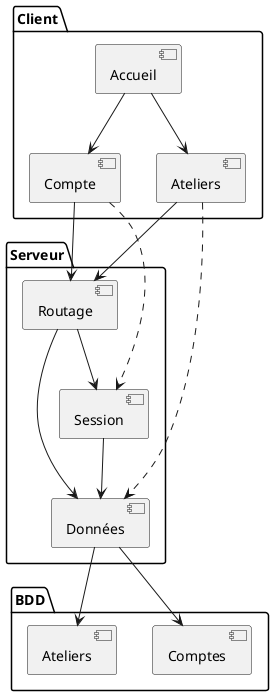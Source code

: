 @startuml

Package "Client" {
	[Accueil]
  [Ateliers] as AteliersClient
	[Compte]

	[Accueil] --> AteliersClient
	[Accueil] --> [Compte]
}

Package "Serveur" {
	[Routage]

	[Données]
	[Session]

	[Routage] --> [Session]
	[Routage] -> [Données]
	[Session] --> [Données]
}

AteliersClient --> [Routage]
AteliersClient ..> [Données]
[Compte] --> [Routage]
[Compte] ..> [Session]

Package "BDD" {
	[Comptes]
	[Ateliers]
}

[Données] --> [Comptes]
[Données] --> [Ateliers]

@enduml
